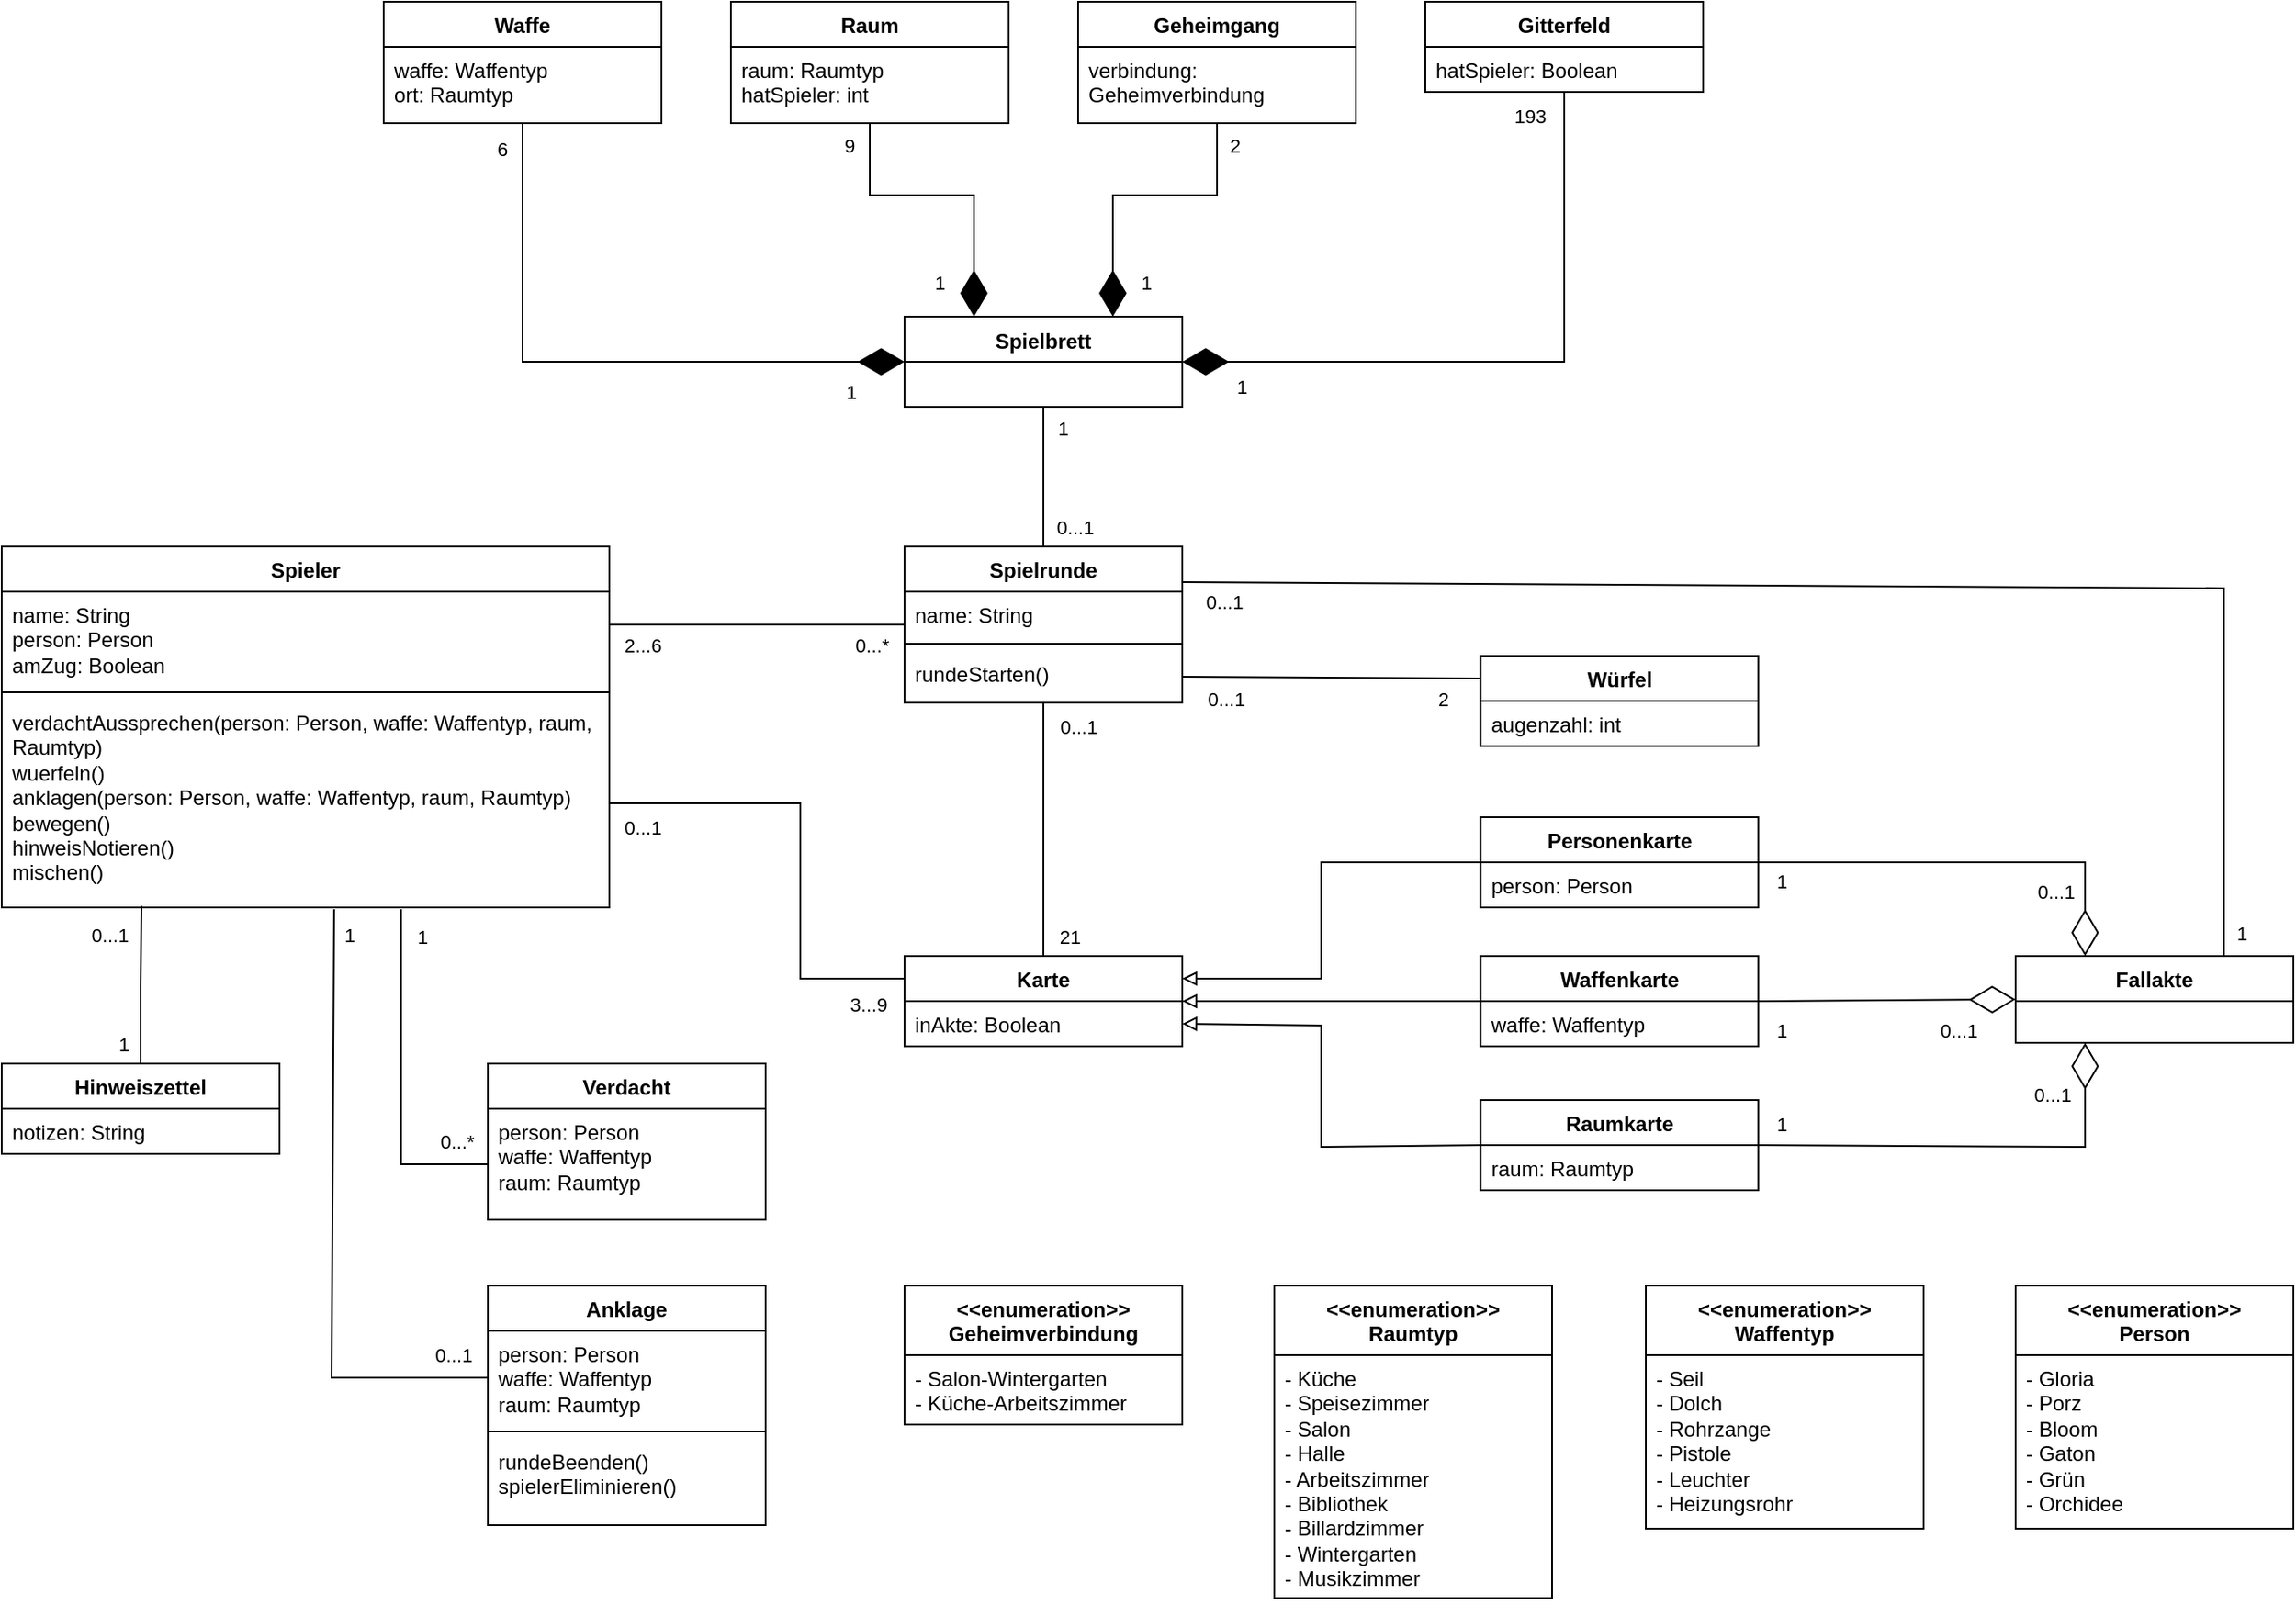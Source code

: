 <mxfile version="22.0.8" type="device">
  <diagram id="C5RBs43oDa-KdzZeNtuy" name="Page-1">
    <mxGraphModel dx="348" dy="2465" grid="1" gridSize="10" guides="1" tooltips="1" connect="1" arrows="1" fold="1" page="1" pageScale="1" pageWidth="1200" pageHeight="1600" math="0" shadow="0">
      <root>
        <mxCell id="WIyWlLk6GJQsqaUBKTNV-0" />
        <mxCell id="WIyWlLk6GJQsqaUBKTNV-1" parent="WIyWlLk6GJQsqaUBKTNV-0" />
        <mxCell id="2A51FFmfcyyqZft2rROz-165" value="&amp;lt;&amp;lt;enumeration&amp;gt;&amp;gt;&lt;br&gt;Person" style="swimlane;fontStyle=1;align=center;verticalAlign=top;childLayout=stackLayout;horizontal=1;startSize=40;horizontalStack=0;resizeParent=1;resizeParentMax=0;resizeLast=0;collapsible=1;marginBottom=0;whiteSpace=wrap;html=1;" vertex="1" parent="WIyWlLk6GJQsqaUBKTNV-1">
          <mxGeometry x="2410" y="-810" width="160" height="140" as="geometry" />
        </mxCell>
        <mxCell id="2A51FFmfcyyqZft2rROz-166" value="- Gloria&lt;br&gt;- Porz&lt;br&gt;- Bloom&lt;br style=&quot;border-color: var(--border-color);&quot;&gt;- Gaton&lt;br&gt;- Grün&lt;br style=&quot;border-color: var(--border-color);&quot;&gt;- Orchidee" style="text;strokeColor=none;fillColor=none;align=left;verticalAlign=top;spacingLeft=4;spacingRight=4;overflow=hidden;rotatable=0;points=[[0,0.5],[1,0.5]];portConstraint=eastwest;whiteSpace=wrap;html=1;" vertex="1" parent="2A51FFmfcyyqZft2rROz-165">
          <mxGeometry y="40" width="160" height="100" as="geometry" />
        </mxCell>
        <mxCell id="2A51FFmfcyyqZft2rROz-169" value="&amp;lt;&amp;lt;enumeration&amp;gt;&amp;gt;&lt;br&gt;Waffentyp" style="swimlane;fontStyle=1;align=center;verticalAlign=top;childLayout=stackLayout;horizontal=1;startSize=40;horizontalStack=0;resizeParent=1;resizeParentMax=0;resizeLast=0;collapsible=1;marginBottom=0;whiteSpace=wrap;html=1;" vertex="1" parent="WIyWlLk6GJQsqaUBKTNV-1">
          <mxGeometry x="2197" y="-810" width="160" height="140" as="geometry" />
        </mxCell>
        <mxCell id="2A51FFmfcyyqZft2rROz-170" value="- Seil&lt;br&gt;- Dolch&lt;br&gt;- Rohrzange&lt;br style=&quot;border-color: var(--border-color);&quot;&gt;- Pistole&lt;br&gt;- Leuchter&lt;br style=&quot;border-color: var(--border-color);&quot;&gt;- Heizungsrohr" style="text;strokeColor=none;fillColor=none;align=left;verticalAlign=top;spacingLeft=4;spacingRight=4;overflow=hidden;rotatable=0;points=[[0,0.5],[1,0.5]];portConstraint=eastwest;whiteSpace=wrap;html=1;" vertex="1" parent="2A51FFmfcyyqZft2rROz-169">
          <mxGeometry y="40" width="160" height="100" as="geometry" />
        </mxCell>
        <mxCell id="2A51FFmfcyyqZft2rROz-171" value="&amp;lt;&amp;lt;enumeration&amp;gt;&amp;gt;&lt;br&gt;Raumtyp" style="swimlane;fontStyle=1;align=center;verticalAlign=top;childLayout=stackLayout;horizontal=1;startSize=40;horizontalStack=0;resizeParent=1;resizeParentMax=0;resizeLast=0;collapsible=1;marginBottom=0;whiteSpace=wrap;html=1;" vertex="1" parent="WIyWlLk6GJQsqaUBKTNV-1">
          <mxGeometry x="1983" y="-810" width="160" height="180" as="geometry" />
        </mxCell>
        <mxCell id="2A51FFmfcyyqZft2rROz-172" value="- Küche&lt;br style=&quot;border-color: var(--border-color);&quot;&gt;- Speisezimmer&lt;br style=&quot;border-color: var(--border-color);&quot;&gt;- Salon&lt;br style=&quot;border-color: var(--border-color);&quot;&gt;- Halle&lt;br style=&quot;border-color: var(--border-color);&quot;&gt;- Arbeitszimmer&lt;br style=&quot;border-color: var(--border-color);&quot;&gt;- Bibliothek&lt;br&gt;- Billardzimmer&lt;br style=&quot;border-color: var(--border-color);&quot;&gt;- Wintergarten&lt;br style=&quot;border-color: var(--border-color);&quot;&gt;- Musikzimmer" style="text;strokeColor=none;fillColor=none;align=left;verticalAlign=top;spacingLeft=4;spacingRight=4;overflow=hidden;rotatable=0;points=[[0,0.5],[1,0.5]];portConstraint=eastwest;whiteSpace=wrap;html=1;" vertex="1" parent="2A51FFmfcyyqZft2rROz-171">
          <mxGeometry y="40" width="160" height="140" as="geometry" />
        </mxCell>
        <mxCell id="2A51FFmfcyyqZft2rROz-175" value="&amp;lt;&amp;lt;enumeration&amp;gt;&amp;gt;&lt;br&gt;Geheimverbindung" style="swimlane;fontStyle=1;align=center;verticalAlign=top;childLayout=stackLayout;horizontal=1;startSize=40;horizontalStack=0;resizeParent=1;resizeParentMax=0;resizeLast=0;collapsible=1;marginBottom=0;whiteSpace=wrap;html=1;" vertex="1" parent="WIyWlLk6GJQsqaUBKTNV-1">
          <mxGeometry x="1770" y="-810" width="160" height="80" as="geometry" />
        </mxCell>
        <mxCell id="2A51FFmfcyyqZft2rROz-176" value="- Salon-Wintergarten&lt;br&gt;- Küche-Arbeitszimmer" style="text;strokeColor=none;fillColor=none;align=left;verticalAlign=top;spacingLeft=4;spacingRight=4;overflow=hidden;rotatable=0;points=[[0,0.5],[1,0.5]];portConstraint=eastwest;whiteSpace=wrap;html=1;" vertex="1" parent="2A51FFmfcyyqZft2rROz-175">
          <mxGeometry y="40" width="160" height="40" as="geometry" />
        </mxCell>
        <mxCell id="2A51FFmfcyyqZft2rROz-189" value="Spieler" style="swimlane;fontStyle=1;align=center;verticalAlign=top;childLayout=stackLayout;horizontal=1;startSize=26;horizontalStack=0;resizeParent=1;resizeParentMax=0;resizeLast=0;collapsible=1;marginBottom=0;whiteSpace=wrap;html=1;" vertex="1" parent="WIyWlLk6GJQsqaUBKTNV-1">
          <mxGeometry x="1250" y="-1236" width="350" height="208" as="geometry" />
        </mxCell>
        <mxCell id="2A51FFmfcyyqZft2rROz-190" value="name: String&lt;br&gt;person: Person&lt;br&gt;amZug: Boolean" style="text;strokeColor=none;fillColor=none;align=left;verticalAlign=top;spacingLeft=4;spacingRight=4;overflow=hidden;rotatable=0;points=[[0,0.5],[1,0.5]];portConstraint=eastwest;whiteSpace=wrap;html=1;" vertex="1" parent="2A51FFmfcyyqZft2rROz-189">
          <mxGeometry y="26" width="350" height="54" as="geometry" />
        </mxCell>
        <mxCell id="2A51FFmfcyyqZft2rROz-191" value="" style="line;strokeWidth=1;fillColor=none;align=left;verticalAlign=middle;spacingTop=-1;spacingLeft=3;spacingRight=3;rotatable=0;labelPosition=right;points=[];portConstraint=eastwest;strokeColor=inherit;" vertex="1" parent="2A51FFmfcyyqZft2rROz-189">
          <mxGeometry y="80" width="350" height="8" as="geometry" />
        </mxCell>
        <mxCell id="2A51FFmfcyyqZft2rROz-192" value="verdachtAussprechen(person: Person, waffe: Waffentyp, raum, Raumtyp)&lt;br&gt;wuerfeln()&lt;br&gt;anklagen(person: Person, waffe: Waffentyp, raum, Raumtyp)&lt;br&gt;bewegen()&lt;br&gt;hinweisNotieren()&lt;br&gt;mischen()&lt;br&gt;&lt;br&gt;" style="text;strokeColor=none;fillColor=none;align=left;verticalAlign=top;spacingLeft=4;spacingRight=4;overflow=hidden;rotatable=0;points=[[0,0.5],[1,0.5]];portConstraint=eastwest;whiteSpace=wrap;html=1;" vertex="1" parent="2A51FFmfcyyqZft2rROz-189">
          <mxGeometry y="88" width="350" height="120" as="geometry" />
        </mxCell>
        <mxCell id="2A51FFmfcyyqZft2rROz-195" style="edgeStyle=orthogonalEdgeStyle;rounded=0;orthogonalLoop=1;jettySize=auto;html=1;exitX=0.5;exitY=0;exitDx=0;exitDy=0;entryX=0.23;entryY=0.993;entryDx=0;entryDy=0;entryPerimeter=0;endArrow=none;endFill=0;" edge="1" parent="WIyWlLk6GJQsqaUBKTNV-1" source="2A51FFmfcyyqZft2rROz-193" target="2A51FFmfcyyqZft2rROz-192">
          <mxGeometry relative="1" as="geometry">
            <mxPoint x="1190" y="-1060" as="targetPoint" />
          </mxGeometry>
        </mxCell>
        <mxCell id="2A51FFmfcyyqZft2rROz-196" value="1" style="edgeLabel;html=1;align=center;verticalAlign=middle;resizable=0;points=[];" vertex="1" connectable="0" parent="2A51FFmfcyyqZft2rROz-195">
          <mxGeometry x="0.043" y="2" relative="1" as="geometry">
            <mxPoint x="-9" y="36" as="offset" />
          </mxGeometry>
        </mxCell>
        <mxCell id="2A51FFmfcyyqZft2rROz-197" value="0...1" style="edgeLabel;html=1;align=center;verticalAlign=middle;resizable=0;points=[];" vertex="1" connectable="0" parent="2A51FFmfcyyqZft2rROz-195">
          <mxGeometry x="0.45" y="-1" relative="1" as="geometry">
            <mxPoint x="-20" y="-9" as="offset" />
          </mxGeometry>
        </mxCell>
        <mxCell id="2A51FFmfcyyqZft2rROz-193" value="Hinweiszettel" style="swimlane;fontStyle=1;align=center;verticalAlign=top;childLayout=stackLayout;horizontal=1;startSize=26;horizontalStack=0;resizeParent=1;resizeParentMax=0;resizeLast=0;collapsible=1;marginBottom=0;whiteSpace=wrap;html=1;" vertex="1" parent="WIyWlLk6GJQsqaUBKTNV-1">
          <mxGeometry x="1250" y="-938" width="160" height="52" as="geometry" />
        </mxCell>
        <mxCell id="2A51FFmfcyyqZft2rROz-194" value="notizen: String" style="text;strokeColor=none;fillColor=none;align=left;verticalAlign=top;spacingLeft=4;spacingRight=4;overflow=hidden;rotatable=0;points=[[0,0.5],[1,0.5]];portConstraint=eastwest;whiteSpace=wrap;html=1;" vertex="1" parent="2A51FFmfcyyqZft2rROz-193">
          <mxGeometry y="26" width="160" height="26" as="geometry" />
        </mxCell>
        <mxCell id="2A51FFmfcyyqZft2rROz-276" style="edgeStyle=none;rounded=0;orthogonalLoop=1;jettySize=auto;html=1;exitX=1;exitY=0.25;exitDx=0;exitDy=0;entryX=0.75;entryY=0;entryDx=0;entryDy=0;endArrow=none;endFill=0;" edge="1" parent="WIyWlLk6GJQsqaUBKTNV-1" target="2A51FFmfcyyqZft2rROz-266">
          <mxGeometry relative="1" as="geometry">
            <mxPoint x="2530" y="-1002" as="targetPoint" />
            <mxPoint x="1930.0" y="-1215.5" as="sourcePoint" />
            <Array as="points">
              <mxPoint x="2530" y="-1212" />
            </Array>
          </mxGeometry>
        </mxCell>
        <mxCell id="2A51FFmfcyyqZft2rROz-277" value="1" style="edgeLabel;html=1;align=center;verticalAlign=middle;resizable=0;points=[];" vertex="1" connectable="0" parent="2A51FFmfcyyqZft2rROz-276">
          <mxGeometry x="0.914" y="1" relative="1" as="geometry">
            <mxPoint x="9" y="22" as="offset" />
          </mxGeometry>
        </mxCell>
        <mxCell id="2A51FFmfcyyqZft2rROz-278" value="0...1" style="edgeLabel;html=1;align=center;verticalAlign=middle;resizable=0;points=[];" vertex="1" connectable="0" parent="2A51FFmfcyyqZft2rROz-276">
          <mxGeometry x="-0.908" y="-1" relative="1" as="geometry">
            <mxPoint x="-14" y="10" as="offset" />
          </mxGeometry>
        </mxCell>
        <mxCell id="2A51FFmfcyyqZft2rROz-198" value="Spielrunde" style="swimlane;fontStyle=1;align=center;verticalAlign=top;childLayout=stackLayout;horizontal=1;startSize=26;horizontalStack=0;resizeParent=1;resizeParentMax=0;resizeLast=0;collapsible=1;marginBottom=0;whiteSpace=wrap;html=1;" vertex="1" parent="WIyWlLk6GJQsqaUBKTNV-1">
          <mxGeometry x="1770" y="-1236" width="160" height="90" as="geometry">
            <mxRectangle x="1960" y="204" width="100" height="30" as="alternateBounds" />
          </mxGeometry>
        </mxCell>
        <mxCell id="2A51FFmfcyyqZft2rROz-199" value="name: String" style="text;strokeColor=none;fillColor=none;align=left;verticalAlign=top;spacingLeft=4;spacingRight=4;overflow=hidden;rotatable=0;points=[[0,0.5],[1,0.5]];portConstraint=eastwest;whiteSpace=wrap;html=1;" vertex="1" parent="2A51FFmfcyyqZft2rROz-198">
          <mxGeometry y="26" width="160" height="26" as="geometry" />
        </mxCell>
        <mxCell id="2A51FFmfcyyqZft2rROz-200" value="" style="line;strokeWidth=1;fillColor=none;align=left;verticalAlign=middle;spacingTop=-1;spacingLeft=3;spacingRight=3;rotatable=0;labelPosition=right;points=[];portConstraint=eastwest;strokeColor=inherit;" vertex="1" parent="2A51FFmfcyyqZft2rROz-198">
          <mxGeometry y="52" width="160" height="8" as="geometry" />
        </mxCell>
        <mxCell id="2A51FFmfcyyqZft2rROz-201" value="rundeStarten()" style="text;strokeColor=none;fillColor=none;align=left;verticalAlign=top;spacingLeft=4;spacingRight=4;overflow=hidden;rotatable=0;points=[[0,0.5],[1,0.5]];portConstraint=eastwest;whiteSpace=wrap;html=1;" vertex="1" parent="2A51FFmfcyyqZft2rROz-198">
          <mxGeometry y="60" width="160" height="30" as="geometry" />
        </mxCell>
        <mxCell id="2A51FFmfcyyqZft2rROz-232" style="edgeStyle=none;rounded=0;orthogonalLoop=1;jettySize=auto;html=1;exitX=0.5;exitY=0;exitDx=0;exitDy=0;endArrow=none;endFill=0;" edge="1" parent="WIyWlLk6GJQsqaUBKTNV-1" source="2A51FFmfcyyqZft2rROz-202" target="2A51FFmfcyyqZft2rROz-198">
          <mxGeometry relative="1" as="geometry" />
        </mxCell>
        <mxCell id="2A51FFmfcyyqZft2rROz-233" value="0...1" style="edgeLabel;html=1;align=center;verticalAlign=middle;resizable=0;points=[];" vertex="1" connectable="0" parent="2A51FFmfcyyqZft2rROz-232">
          <mxGeometry x="0.682" y="-3" relative="1" as="geometry">
            <mxPoint x="17" y="-9" as="offset" />
          </mxGeometry>
        </mxCell>
        <mxCell id="2A51FFmfcyyqZft2rROz-234" value="21" style="edgeLabel;html=1;align=center;verticalAlign=middle;resizable=0;points=[];" vertex="1" connectable="0" parent="2A51FFmfcyyqZft2rROz-232">
          <mxGeometry x="-0.567" relative="1" as="geometry">
            <mxPoint x="15" y="20" as="offset" />
          </mxGeometry>
        </mxCell>
        <mxCell id="2A51FFmfcyyqZft2rROz-202" value="Karte" style="swimlane;fontStyle=1;align=center;verticalAlign=top;childLayout=stackLayout;horizontal=1;startSize=26;horizontalStack=0;resizeParent=1;resizeParentMax=0;resizeLast=0;collapsible=1;marginBottom=0;whiteSpace=wrap;html=1;" vertex="1" parent="WIyWlLk6GJQsqaUBKTNV-1">
          <mxGeometry x="1770" y="-1000" width="160" height="52" as="geometry" />
        </mxCell>
        <mxCell id="2A51FFmfcyyqZft2rROz-203" value="inAkte: Boolean" style="text;strokeColor=none;fillColor=none;align=left;verticalAlign=top;spacingLeft=4;spacingRight=4;overflow=hidden;rotatable=0;points=[[0,0.5],[1,0.5]];portConstraint=eastwest;whiteSpace=wrap;html=1;" vertex="1" parent="2A51FFmfcyyqZft2rROz-202">
          <mxGeometry y="26" width="160" height="26" as="geometry" />
        </mxCell>
        <mxCell id="2A51FFmfcyyqZft2rROz-210" style="edgeStyle=none;rounded=0;orthogonalLoop=1;jettySize=auto;html=1;endArrow=none;endFill=0;entryX=0;entryY=0.5;entryDx=0;entryDy=0;exitX=0.999;exitY=0.352;exitDx=0;exitDy=0;exitPerimeter=0;" edge="1" parent="WIyWlLk6GJQsqaUBKTNV-1" source="2A51FFmfcyyqZft2rROz-190" target="2A51FFmfcyyqZft2rROz-198">
          <mxGeometry relative="1" as="geometry">
            <mxPoint x="1600" y="-1191" as="sourcePoint" />
            <mxPoint x="1760" y="-1210" as="targetPoint" />
          </mxGeometry>
        </mxCell>
        <mxCell id="2A51FFmfcyyqZft2rROz-212" value="2...6" style="edgeLabel;html=1;align=center;verticalAlign=middle;resizable=0;points=[];" vertex="1" connectable="0" parent="2A51FFmfcyyqZft2rROz-210">
          <mxGeometry x="-0.608" y="-3" relative="1" as="geometry">
            <mxPoint x="-14" y="9" as="offset" />
          </mxGeometry>
        </mxCell>
        <mxCell id="2A51FFmfcyyqZft2rROz-213" value="0...*" style="edgeLabel;html=1;align=center;verticalAlign=middle;resizable=0;points=[];" vertex="1" connectable="0" parent="2A51FFmfcyyqZft2rROz-210">
          <mxGeometry x="0.646" y="-1" relative="1" as="geometry">
            <mxPoint x="11" y="11" as="offset" />
          </mxGeometry>
        </mxCell>
        <mxCell id="2A51FFmfcyyqZft2rROz-214" style="edgeStyle=none;rounded=0;orthogonalLoop=1;jettySize=auto;html=1;exitX=1;exitY=0.5;exitDx=0;exitDy=0;entryX=0;entryY=0.25;entryDx=0;entryDy=0;endArrow=none;endFill=0;" edge="1" parent="WIyWlLk6GJQsqaUBKTNV-1" source="2A51FFmfcyyqZft2rROz-192" target="2A51FFmfcyyqZft2rROz-202">
          <mxGeometry relative="1" as="geometry">
            <Array as="points">
              <mxPoint x="1710" y="-1088" />
              <mxPoint x="1710" y="-987" />
            </Array>
          </mxGeometry>
        </mxCell>
        <mxCell id="2A51FFmfcyyqZft2rROz-215" value="0...1" style="edgeLabel;html=1;align=center;verticalAlign=middle;resizable=0;points=[];" vertex="1" connectable="0" parent="2A51FFmfcyyqZft2rROz-214">
          <mxGeometry x="-0.654" y="2" relative="1" as="geometry">
            <mxPoint x="-28" y="16" as="offset" />
          </mxGeometry>
        </mxCell>
        <mxCell id="2A51FFmfcyyqZft2rROz-216" value="3...9" style="edgeLabel;html=1;align=center;verticalAlign=middle;resizable=0;points=[];" vertex="1" connectable="0" parent="2A51FFmfcyyqZft2rROz-214">
          <mxGeometry x="0.639" y="-1" relative="1" as="geometry">
            <mxPoint x="28" y="14" as="offset" />
          </mxGeometry>
        </mxCell>
        <mxCell id="2A51FFmfcyyqZft2rROz-217" value="Würfel" style="swimlane;fontStyle=1;align=center;verticalAlign=top;childLayout=stackLayout;horizontal=1;startSize=26;horizontalStack=0;resizeParent=1;resizeParentMax=0;resizeLast=0;collapsible=1;marginBottom=0;whiteSpace=wrap;html=1;" vertex="1" parent="WIyWlLk6GJQsqaUBKTNV-1">
          <mxGeometry x="2101.8" y="-1173" width="160" height="52" as="geometry" />
        </mxCell>
        <mxCell id="2A51FFmfcyyqZft2rROz-218" value="augenzahl: int" style="text;strokeColor=none;fillColor=none;align=left;verticalAlign=top;spacingLeft=4;spacingRight=4;overflow=hidden;rotatable=0;points=[[0,0.5],[1,0.5]];portConstraint=eastwest;whiteSpace=wrap;html=1;" vertex="1" parent="2A51FFmfcyyqZft2rROz-217">
          <mxGeometry y="26" width="160" height="26" as="geometry" />
        </mxCell>
        <mxCell id="2A51FFmfcyyqZft2rROz-219" style="edgeStyle=none;rounded=0;orthogonalLoop=1;jettySize=auto;html=1;exitX=1;exitY=0.5;exitDx=0;exitDy=0;entryX=0;entryY=0.25;entryDx=0;entryDy=0;endArrow=none;endFill=0;" edge="1" parent="WIyWlLk6GJQsqaUBKTNV-1" source="2A51FFmfcyyqZft2rROz-201" target="2A51FFmfcyyqZft2rROz-217">
          <mxGeometry relative="1" as="geometry" />
        </mxCell>
        <mxCell id="2A51FFmfcyyqZft2rROz-220" value="0...1" style="edgeLabel;html=1;align=center;verticalAlign=middle;resizable=0;points=[];" vertex="1" connectable="0" parent="2A51FFmfcyyqZft2rROz-219">
          <mxGeometry x="-0.608" relative="1" as="geometry">
            <mxPoint x="-9" y="13" as="offset" />
          </mxGeometry>
        </mxCell>
        <mxCell id="2A51FFmfcyyqZft2rROz-221" value="2" style="edgeLabel;html=1;align=center;verticalAlign=middle;resizable=0;points=[];" vertex="1" connectable="0" parent="2A51FFmfcyyqZft2rROz-219">
          <mxGeometry x="0.736" y="-1" relative="1" as="geometry">
            <mxPoint x="1" y="11" as="offset" />
          </mxGeometry>
        </mxCell>
        <mxCell id="2A51FFmfcyyqZft2rROz-228" style="edgeStyle=none;rounded=0;orthogonalLoop=1;jettySize=auto;html=1;exitX=0;exitY=0.5;exitDx=0;exitDy=0;entryX=1;entryY=0.25;entryDx=0;entryDy=0;endArrow=block;endFill=0;" edge="1" parent="WIyWlLk6GJQsqaUBKTNV-1" source="2A51FFmfcyyqZft2rROz-222" target="2A51FFmfcyyqZft2rROz-202">
          <mxGeometry relative="1" as="geometry">
            <Array as="points">
              <mxPoint x="2010" y="-1054" />
              <mxPoint x="2010" y="-987" />
            </Array>
          </mxGeometry>
        </mxCell>
        <mxCell id="2A51FFmfcyyqZft2rROz-222" value="Personenkarte" style="swimlane;fontStyle=1;align=center;verticalAlign=top;childLayout=stackLayout;horizontal=1;startSize=26;horizontalStack=0;resizeParent=1;resizeParentMax=0;resizeLast=0;collapsible=1;marginBottom=0;whiteSpace=wrap;html=1;" vertex="1" parent="WIyWlLk6GJQsqaUBKTNV-1">
          <mxGeometry x="2101.8" y="-1080" width="160" height="52" as="geometry" />
        </mxCell>
        <mxCell id="2A51FFmfcyyqZft2rROz-223" value="person: Person" style="text;strokeColor=none;fillColor=none;align=left;verticalAlign=top;spacingLeft=4;spacingRight=4;overflow=hidden;rotatable=0;points=[[0,0.5],[1,0.5]];portConstraint=eastwest;whiteSpace=wrap;html=1;" vertex="1" parent="2A51FFmfcyyqZft2rROz-222">
          <mxGeometry y="26" width="160" height="26" as="geometry" />
        </mxCell>
        <mxCell id="2A51FFmfcyyqZft2rROz-229" style="edgeStyle=none;rounded=0;orthogonalLoop=1;jettySize=auto;html=1;exitX=0;exitY=0.5;exitDx=0;exitDy=0;entryX=1;entryY=0.5;entryDx=0;entryDy=0;endArrow=block;endFill=0;" edge="1" parent="WIyWlLk6GJQsqaUBKTNV-1" source="2A51FFmfcyyqZft2rROz-224" target="2A51FFmfcyyqZft2rROz-202">
          <mxGeometry relative="1" as="geometry" />
        </mxCell>
        <mxCell id="2A51FFmfcyyqZft2rROz-224" value="Waffenkarte" style="swimlane;fontStyle=1;align=center;verticalAlign=top;childLayout=stackLayout;horizontal=1;startSize=26;horizontalStack=0;resizeParent=1;resizeParentMax=0;resizeLast=0;collapsible=1;marginBottom=0;whiteSpace=wrap;html=1;" vertex="1" parent="WIyWlLk6GJQsqaUBKTNV-1">
          <mxGeometry x="2101.8" y="-1000" width="160" height="52" as="geometry" />
        </mxCell>
        <mxCell id="2A51FFmfcyyqZft2rROz-225" value="waffe: Waffentyp" style="text;strokeColor=none;fillColor=none;align=left;verticalAlign=top;spacingLeft=4;spacingRight=4;overflow=hidden;rotatable=0;points=[[0,0.5],[1,0.5]];portConstraint=eastwest;whiteSpace=wrap;html=1;" vertex="1" parent="2A51FFmfcyyqZft2rROz-224">
          <mxGeometry y="26" width="160" height="26" as="geometry" />
        </mxCell>
        <mxCell id="2A51FFmfcyyqZft2rROz-230" style="edgeStyle=none;rounded=0;orthogonalLoop=1;jettySize=auto;html=1;exitX=0;exitY=0.5;exitDx=0;exitDy=0;entryX=1;entryY=0.5;entryDx=0;entryDy=0;endArrow=block;endFill=0;" edge="1" parent="WIyWlLk6GJQsqaUBKTNV-1" source="2A51FFmfcyyqZft2rROz-226" target="2A51FFmfcyyqZft2rROz-203">
          <mxGeometry relative="1" as="geometry">
            <Array as="points">
              <mxPoint x="2010" y="-890" />
              <mxPoint x="2010" y="-960" />
            </Array>
          </mxGeometry>
        </mxCell>
        <mxCell id="2A51FFmfcyyqZft2rROz-226" value="Raumkarte" style="swimlane;fontStyle=1;align=center;verticalAlign=top;childLayout=stackLayout;horizontal=1;startSize=26;horizontalStack=0;resizeParent=1;resizeParentMax=0;resizeLast=0;collapsible=1;marginBottom=0;whiteSpace=wrap;html=1;" vertex="1" parent="WIyWlLk6GJQsqaUBKTNV-1">
          <mxGeometry x="2101.8" y="-917" width="160" height="52" as="geometry" />
        </mxCell>
        <mxCell id="2A51FFmfcyyqZft2rROz-227" value="raum: Raumtyp" style="text;strokeColor=none;fillColor=none;align=left;verticalAlign=top;spacingLeft=4;spacingRight=4;overflow=hidden;rotatable=0;points=[[0,0.5],[1,0.5]];portConstraint=eastwest;whiteSpace=wrap;html=1;" vertex="1" parent="2A51FFmfcyyqZft2rROz-226">
          <mxGeometry y="26" width="160" height="26" as="geometry" />
        </mxCell>
        <mxCell id="2A51FFmfcyyqZft2rROz-235" value="Gitterfeld" style="swimlane;fontStyle=1;align=center;verticalAlign=top;childLayout=stackLayout;horizontal=1;startSize=26;horizontalStack=0;resizeParent=1;resizeParentMax=0;resizeLast=0;collapsible=1;marginBottom=0;whiteSpace=wrap;html=1;" vertex="1" parent="WIyWlLk6GJQsqaUBKTNV-1">
          <mxGeometry x="2070" y="-1550" width="160" height="52" as="geometry" />
        </mxCell>
        <mxCell id="2A51FFmfcyyqZft2rROz-236" value="hatSpieler: Boolean" style="text;strokeColor=none;fillColor=none;align=left;verticalAlign=top;spacingLeft=4;spacingRight=4;overflow=hidden;rotatable=0;points=[[0,0.5],[1,0.5]];portConstraint=eastwest;whiteSpace=wrap;html=1;" vertex="1" parent="2A51FFmfcyyqZft2rROz-235">
          <mxGeometry y="26" width="160" height="26" as="geometry" />
        </mxCell>
        <mxCell id="2A51FFmfcyyqZft2rROz-237" value="Raum" style="swimlane;fontStyle=1;align=center;verticalAlign=top;childLayout=stackLayout;horizontal=1;startSize=26;horizontalStack=0;resizeParent=1;resizeParentMax=0;resizeLast=0;collapsible=1;marginBottom=0;whiteSpace=wrap;html=1;" vertex="1" parent="WIyWlLk6GJQsqaUBKTNV-1">
          <mxGeometry x="1670" y="-1550" width="160" height="70" as="geometry" />
        </mxCell>
        <mxCell id="2A51FFmfcyyqZft2rROz-238" value="raum: Raumtyp&lt;br&gt;hatSpieler: int" style="text;strokeColor=none;fillColor=none;align=left;verticalAlign=top;spacingLeft=4;spacingRight=4;overflow=hidden;rotatable=0;points=[[0,0.5],[1,0.5]];portConstraint=eastwest;whiteSpace=wrap;html=1;" vertex="1" parent="2A51FFmfcyyqZft2rROz-237">
          <mxGeometry y="26" width="160" height="44" as="geometry" />
        </mxCell>
        <mxCell id="2A51FFmfcyyqZft2rROz-239" value="Geheimgang" style="swimlane;fontStyle=1;align=center;verticalAlign=top;childLayout=stackLayout;horizontal=1;startSize=26;horizontalStack=0;resizeParent=1;resizeParentMax=0;resizeLast=0;collapsible=1;marginBottom=0;whiteSpace=wrap;html=1;" vertex="1" parent="WIyWlLk6GJQsqaUBKTNV-1">
          <mxGeometry x="1870" y="-1550" width="160" height="70" as="geometry" />
        </mxCell>
        <mxCell id="2A51FFmfcyyqZft2rROz-240" value="verbindung: Geheimverbindung" style="text;strokeColor=none;fillColor=none;align=left;verticalAlign=top;spacingLeft=4;spacingRight=4;overflow=hidden;rotatable=0;points=[[0,0.5],[1,0.5]];portConstraint=eastwest;whiteSpace=wrap;html=1;" vertex="1" parent="2A51FFmfcyyqZft2rROz-239">
          <mxGeometry y="26" width="160" height="44" as="geometry" />
        </mxCell>
        <mxCell id="2A51FFmfcyyqZft2rROz-241" value="Waffe" style="swimlane;fontStyle=1;align=center;verticalAlign=top;childLayout=stackLayout;horizontal=1;startSize=26;horizontalStack=0;resizeParent=1;resizeParentMax=0;resizeLast=0;collapsible=1;marginBottom=0;whiteSpace=wrap;html=1;" vertex="1" parent="WIyWlLk6GJQsqaUBKTNV-1">
          <mxGeometry x="1470" y="-1550" width="160" height="70" as="geometry" />
        </mxCell>
        <mxCell id="2A51FFmfcyyqZft2rROz-242" value="waffe: Waffentyp&lt;br&gt;ort: Raumtyp" style="text;strokeColor=none;fillColor=none;align=left;verticalAlign=top;spacingLeft=4;spacingRight=4;overflow=hidden;rotatable=0;points=[[0,0.5],[1,0.5]];portConstraint=eastwest;whiteSpace=wrap;html=1;" vertex="1" parent="2A51FFmfcyyqZft2rROz-241">
          <mxGeometry y="26" width="160" height="44" as="geometry" />
        </mxCell>
        <mxCell id="2A51FFmfcyyqZft2rROz-248" style="edgeStyle=none;rounded=0;orthogonalLoop=1;jettySize=auto;html=1;exitX=0.5;exitY=1;exitDx=0;exitDy=0;entryX=0.5;entryY=0;entryDx=0;entryDy=0;endArrow=none;endFill=0;" edge="1" parent="WIyWlLk6GJQsqaUBKTNV-1" source="2A51FFmfcyyqZft2rROz-247" target="2A51FFmfcyyqZft2rROz-198">
          <mxGeometry relative="1" as="geometry" />
        </mxCell>
        <mxCell id="2A51FFmfcyyqZft2rROz-249" value="1&lt;br&gt;" style="edgeLabel;html=1;align=center;verticalAlign=middle;resizable=0;points=[];" vertex="1" connectable="0" parent="2A51FFmfcyyqZft2rROz-248">
          <mxGeometry x="-0.679" y="1" relative="1" as="geometry">
            <mxPoint x="10" y="-1" as="offset" />
          </mxGeometry>
        </mxCell>
        <mxCell id="2A51FFmfcyyqZft2rROz-250" value="0...1" style="edgeLabel;html=1;align=center;verticalAlign=middle;resizable=0;points=[];" vertex="1" connectable="0" parent="2A51FFmfcyyqZft2rROz-248">
          <mxGeometry x="0.564" y="3" relative="1" as="geometry">
            <mxPoint x="15" y="6" as="offset" />
          </mxGeometry>
        </mxCell>
        <mxCell id="2A51FFmfcyyqZft2rROz-247" value="Spielbrett" style="swimlane;fontStyle=1;align=center;verticalAlign=top;childLayout=stackLayout;horizontal=1;startSize=26;horizontalStack=0;resizeParent=1;resizeParentMax=0;resizeLast=0;collapsible=1;marginBottom=0;whiteSpace=wrap;html=1;" vertex="1" parent="WIyWlLk6GJQsqaUBKTNV-1">
          <mxGeometry x="1770" y="-1368.5" width="160" height="52" as="geometry" />
        </mxCell>
        <mxCell id="2A51FFmfcyyqZft2rROz-254" value="" style="endArrow=diamondThin;endFill=1;endSize=24;html=1;rounded=0;entryX=0;entryY=0.5;entryDx=0;entryDy=0;exitX=0.5;exitY=1;exitDx=0;exitDy=0;" edge="1" parent="WIyWlLk6GJQsqaUBKTNV-1" source="2A51FFmfcyyqZft2rROz-241" target="2A51FFmfcyyqZft2rROz-247">
          <mxGeometry width="160" relative="1" as="geometry">
            <mxPoint x="1550" y="-1428.5" as="sourcePoint" />
            <mxPoint x="1640" y="-1338.5" as="targetPoint" />
            <Array as="points">
              <mxPoint x="1550" y="-1342.5" />
            </Array>
          </mxGeometry>
        </mxCell>
        <mxCell id="2A51FFmfcyyqZft2rROz-255" value="6" style="edgeLabel;html=1;align=center;verticalAlign=middle;resizable=0;points=[];" vertex="1" connectable="0" parent="2A51FFmfcyyqZft2rROz-254">
          <mxGeometry x="-0.805" y="4" relative="1" as="geometry">
            <mxPoint x="-16" y="-20" as="offset" />
          </mxGeometry>
        </mxCell>
        <mxCell id="2A51FFmfcyyqZft2rROz-256" value="1" style="edgeLabel;html=1;align=center;verticalAlign=middle;resizable=0;points=[];" vertex="1" connectable="0" parent="2A51FFmfcyyqZft2rROz-254">
          <mxGeometry x="0.753" y="2" relative="1" as="geometry">
            <mxPoint x="13" y="19" as="offset" />
          </mxGeometry>
        </mxCell>
        <mxCell id="2A51FFmfcyyqZft2rROz-257" value="" style="endArrow=diamondThin;endFill=1;endSize=24;html=1;rounded=0;entryX=0.25;entryY=0;entryDx=0;entryDy=0;exitX=0.5;exitY=1;exitDx=0;exitDy=0;" edge="1" parent="WIyWlLk6GJQsqaUBKTNV-1" source="2A51FFmfcyyqZft2rROz-237" target="2A51FFmfcyyqZft2rROz-247">
          <mxGeometry width="160" relative="1" as="geometry">
            <mxPoint x="1740" y="-1448.5" as="sourcePoint" />
            <mxPoint x="1720" y="-1304.5" as="targetPoint" />
            <Array as="points">
              <mxPoint x="1750" y="-1438.5" />
              <mxPoint x="1810" y="-1438.5" />
            </Array>
          </mxGeometry>
        </mxCell>
        <mxCell id="2A51FFmfcyyqZft2rROz-258" value="9" style="edgeLabel;html=1;align=center;verticalAlign=middle;resizable=0;points=[];" vertex="1" connectable="0" parent="2A51FFmfcyyqZft2rROz-257">
          <mxGeometry x="-0.805" y="4" relative="1" as="geometry">
            <mxPoint x="-16" y="-4" as="offset" />
          </mxGeometry>
        </mxCell>
        <mxCell id="2A51FFmfcyyqZft2rROz-259" value="1" style="edgeLabel;html=1;align=center;verticalAlign=middle;resizable=0;points=[];" vertex="1" connectable="0" parent="2A51FFmfcyyqZft2rROz-257">
          <mxGeometry x="0.753" y="2" relative="1" as="geometry">
            <mxPoint x="-22" y="1" as="offset" />
          </mxGeometry>
        </mxCell>
        <mxCell id="2A51FFmfcyyqZft2rROz-260" value="" style="endArrow=diamondThin;endFill=1;endSize=24;html=1;rounded=0;entryX=0.75;entryY=0;entryDx=0;entryDy=0;exitX=0.5;exitY=1;exitDx=0;exitDy=0;" edge="1" parent="WIyWlLk6GJQsqaUBKTNV-1" source="2A51FFmfcyyqZft2rROz-239" target="2A51FFmfcyyqZft2rROz-247">
          <mxGeometry width="160" relative="1" as="geometry">
            <mxPoint x="1960" y="-1448.5" as="sourcePoint" />
            <mxPoint x="1920" y="-1369" as="targetPoint" />
            <Array as="points">
              <mxPoint x="1950" y="-1438.5" />
              <mxPoint x="1890" y="-1438.5" />
            </Array>
          </mxGeometry>
        </mxCell>
        <mxCell id="2A51FFmfcyyqZft2rROz-261" value="2" style="edgeLabel;html=1;align=center;verticalAlign=middle;resizable=0;points=[];" vertex="1" connectable="0" parent="2A51FFmfcyyqZft2rROz-260">
          <mxGeometry x="-0.805" y="4" relative="1" as="geometry">
            <mxPoint x="6" y="-4" as="offset" />
          </mxGeometry>
        </mxCell>
        <mxCell id="2A51FFmfcyyqZft2rROz-262" value="1" style="edgeLabel;html=1;align=center;verticalAlign=middle;resizable=0;points=[];" vertex="1" connectable="0" parent="2A51FFmfcyyqZft2rROz-260">
          <mxGeometry x="0.753" y="2" relative="1" as="geometry">
            <mxPoint x="17" y="1" as="offset" />
          </mxGeometry>
        </mxCell>
        <mxCell id="2A51FFmfcyyqZft2rROz-263" value="" style="endArrow=diamondThin;endFill=1;endSize=24;html=1;rounded=0;entryX=1;entryY=0.5;entryDx=0;entryDy=0;exitX=0.5;exitY=1;exitDx=0;exitDy=0;" edge="1" parent="WIyWlLk6GJQsqaUBKTNV-1" source="2A51FFmfcyyqZft2rROz-235" target="2A51FFmfcyyqZft2rROz-247">
          <mxGeometry width="160" relative="1" as="geometry">
            <mxPoint x="2071.8" y="-1440.5" as="sourcePoint" />
            <mxPoint x="2291.8" y="-1316.5" as="targetPoint" />
            <Array as="points">
              <mxPoint x="2150" y="-1342.5" />
            </Array>
          </mxGeometry>
        </mxCell>
        <mxCell id="2A51FFmfcyyqZft2rROz-264" value="193" style="edgeLabel;html=1;align=center;verticalAlign=middle;resizable=0;points=[];" vertex="1" connectable="0" parent="2A51FFmfcyyqZft2rROz-263">
          <mxGeometry x="-0.805" y="4" relative="1" as="geometry">
            <mxPoint x="-24" y="-23" as="offset" />
          </mxGeometry>
        </mxCell>
        <mxCell id="2A51FFmfcyyqZft2rROz-265" value="1" style="edgeLabel;html=1;align=center;verticalAlign=middle;resizable=0;points=[];" vertex="1" connectable="0" parent="2A51FFmfcyyqZft2rROz-263">
          <mxGeometry x="0.753" y="2" relative="1" as="geometry">
            <mxPoint x="-13" y="12" as="offset" />
          </mxGeometry>
        </mxCell>
        <mxCell id="2A51FFmfcyyqZft2rROz-266" value="Fallakte" style="swimlane;fontStyle=1;align=center;verticalAlign=top;childLayout=stackLayout;horizontal=1;startSize=26;horizontalStack=0;resizeParent=1;resizeParentMax=0;resizeLast=0;collapsible=1;marginBottom=0;whiteSpace=wrap;html=1;" vertex="1" parent="WIyWlLk6GJQsqaUBKTNV-1">
          <mxGeometry x="2410" y="-1000" width="160" height="50" as="geometry" />
        </mxCell>
        <mxCell id="2A51FFmfcyyqZft2rROz-267" value="" style="endArrow=diamondThin;endFill=0;endSize=24;html=1;rounded=0;exitX=1;exitY=0.5;exitDx=0;exitDy=0;entryX=0;entryY=0.5;entryDx=0;entryDy=0;" edge="1" parent="WIyWlLk6GJQsqaUBKTNV-1" source="2A51FFmfcyyqZft2rROz-224" target="2A51FFmfcyyqZft2rROz-266">
          <mxGeometry width="160" relative="1" as="geometry">
            <mxPoint x="2332" y="-960" as="sourcePoint" />
            <mxPoint x="2220" y="-721" as="targetPoint" />
          </mxGeometry>
        </mxCell>
        <mxCell id="2A51FFmfcyyqZft2rROz-268" value="1" style="edgeLabel;html=1;align=center;verticalAlign=middle;resizable=0;points=[];" vertex="1" connectable="0" parent="2A51FFmfcyyqZft2rROz-267">
          <mxGeometry x="-0.391" y="5" relative="1" as="geometry">
            <mxPoint x="-32" y="22" as="offset" />
          </mxGeometry>
        </mxCell>
        <mxCell id="2A51FFmfcyyqZft2rROz-269" value="0...1" style="edgeLabel;html=1;align=center;verticalAlign=middle;resizable=0;points=[];" vertex="1" connectable="0" parent="2A51FFmfcyyqZft2rROz-267">
          <mxGeometry x="0.188" y="1" relative="1" as="geometry">
            <mxPoint x="27" y="18" as="offset" />
          </mxGeometry>
        </mxCell>
        <mxCell id="2A51FFmfcyyqZft2rROz-270" value="" style="endArrow=diamondThin;endFill=0;endSize=24;html=1;rounded=0;exitX=1;exitY=0.5;exitDx=0;exitDy=0;entryX=0.25;entryY=0;entryDx=0;entryDy=0;" edge="1" parent="WIyWlLk6GJQsqaUBKTNV-1" source="2A51FFmfcyyqZft2rROz-222" target="2A51FFmfcyyqZft2rROz-266">
          <mxGeometry width="160" relative="1" as="geometry">
            <mxPoint x="2290" y="-1054.21" as="sourcePoint" />
            <mxPoint x="2438" y="-1054.21" as="targetPoint" />
            <Array as="points">
              <mxPoint x="2450" y="-1054" />
            </Array>
          </mxGeometry>
        </mxCell>
        <mxCell id="2A51FFmfcyyqZft2rROz-271" value="1" style="edgeLabel;html=1;align=center;verticalAlign=middle;resizable=0;points=[];" vertex="1" connectable="0" parent="2A51FFmfcyyqZft2rROz-270">
          <mxGeometry x="-0.391" y="5" relative="1" as="geometry">
            <mxPoint x="-61" y="16" as="offset" />
          </mxGeometry>
        </mxCell>
        <mxCell id="2A51FFmfcyyqZft2rROz-272" value="0...1" style="edgeLabel;html=1;align=center;verticalAlign=middle;resizable=0;points=[];" vertex="1" connectable="0" parent="2A51FFmfcyyqZft2rROz-270">
          <mxGeometry x="0.188" y="1" relative="1" as="geometry">
            <mxPoint x="27" y="18" as="offset" />
          </mxGeometry>
        </mxCell>
        <mxCell id="2A51FFmfcyyqZft2rROz-273" value="" style="endArrow=diamondThin;endFill=0;endSize=24;html=1;rounded=0;exitX=1;exitY=0.5;exitDx=0;exitDy=0;entryX=0.25;entryY=1;entryDx=0;entryDy=0;" edge="1" parent="WIyWlLk6GJQsqaUBKTNV-1" source="2A51FFmfcyyqZft2rROz-226" target="2A51FFmfcyyqZft2rROz-266">
          <mxGeometry width="160" relative="1" as="geometry">
            <mxPoint x="2272" y="-1044" as="sourcePoint" />
            <mxPoint x="2460" y="-990" as="targetPoint" />
            <Array as="points">
              <mxPoint x="2450" y="-890" />
            </Array>
          </mxGeometry>
        </mxCell>
        <mxCell id="2A51FFmfcyyqZft2rROz-274" value="1" style="edgeLabel;html=1;align=center;verticalAlign=middle;resizable=0;points=[];" vertex="1" connectable="0" parent="2A51FFmfcyyqZft2rROz-273">
          <mxGeometry x="-0.391" y="5" relative="1" as="geometry">
            <mxPoint x="-63" y="-8" as="offset" />
          </mxGeometry>
        </mxCell>
        <mxCell id="2A51FFmfcyyqZft2rROz-275" value="0...1" style="edgeLabel;html=1;align=center;verticalAlign=middle;resizable=0;points=[];" vertex="1" connectable="0" parent="2A51FFmfcyyqZft2rROz-273">
          <mxGeometry x="0.188" y="1" relative="1" as="geometry">
            <mxPoint x="21" y="-29" as="offset" />
          </mxGeometry>
        </mxCell>
        <mxCell id="2A51FFmfcyyqZft2rROz-294" value="Anklage" style="swimlane;fontStyle=1;align=center;verticalAlign=top;childLayout=stackLayout;horizontal=1;startSize=26;horizontalStack=0;resizeParent=1;resizeParentMax=0;resizeLast=0;collapsible=1;marginBottom=0;whiteSpace=wrap;html=1;" vertex="1" parent="WIyWlLk6GJQsqaUBKTNV-1">
          <mxGeometry x="1530" y="-810" width="160" height="138" as="geometry" />
        </mxCell>
        <mxCell id="2A51FFmfcyyqZft2rROz-295" value="person: Person&lt;br&gt;waffe: Waffentyp&lt;br&gt;raum: Raumtyp" style="text;strokeColor=none;fillColor=none;align=left;verticalAlign=top;spacingLeft=4;spacingRight=4;overflow=hidden;rotatable=0;points=[[0,0.5],[1,0.5]];portConstraint=eastwest;whiteSpace=wrap;html=1;" vertex="1" parent="2A51FFmfcyyqZft2rROz-294">
          <mxGeometry y="26" width="160" height="54" as="geometry" />
        </mxCell>
        <mxCell id="2A51FFmfcyyqZft2rROz-296" value="" style="line;strokeWidth=1;fillColor=none;align=left;verticalAlign=middle;spacingTop=-1;spacingLeft=3;spacingRight=3;rotatable=0;labelPosition=right;points=[];portConstraint=eastwest;strokeColor=inherit;" vertex="1" parent="2A51FFmfcyyqZft2rROz-294">
          <mxGeometry y="80" width="160" height="8" as="geometry" />
        </mxCell>
        <mxCell id="2A51FFmfcyyqZft2rROz-297" value="rundeBeenden()&lt;br&gt;spielerEliminieren()" style="text;strokeColor=none;fillColor=none;align=left;verticalAlign=top;spacingLeft=4;spacingRight=4;overflow=hidden;rotatable=0;points=[[0,0.5],[1,0.5]];portConstraint=eastwest;whiteSpace=wrap;html=1;" vertex="1" parent="2A51FFmfcyyqZft2rROz-294">
          <mxGeometry y="88" width="160" height="50" as="geometry" />
        </mxCell>
        <mxCell id="2A51FFmfcyyqZft2rROz-300" style="edgeStyle=none;rounded=0;orthogonalLoop=1;jettySize=auto;html=1;exitX=0;exitY=0.5;exitDx=0;exitDy=0;endArrow=none;endFill=0;" edge="1" parent="WIyWlLk6GJQsqaUBKTNV-1">
          <mxGeometry relative="1" as="geometry">
            <mxPoint x="1480" y="-1027" as="targetPoint" />
            <mxPoint x="1530" y="-880.0" as="sourcePoint" />
            <Array as="points">
              <mxPoint x="1480" y="-880" />
            </Array>
          </mxGeometry>
        </mxCell>
        <mxCell id="2A51FFmfcyyqZft2rROz-302" value="0...*" style="edgeLabel;html=1;align=center;verticalAlign=middle;resizable=0;points=[];" vertex="1" connectable="0" parent="2A51FFmfcyyqZft2rROz-300">
          <mxGeometry x="-0.768" relative="1" as="geometry">
            <mxPoint x="5" y="-13" as="offset" />
          </mxGeometry>
        </mxCell>
        <mxCell id="2A51FFmfcyyqZft2rROz-303" value="1" style="edgeLabel;html=1;align=center;verticalAlign=middle;resizable=0;points=[];" vertex="1" connectable="0" parent="2A51FFmfcyyqZft2rROz-300">
          <mxGeometry x="0.829" y="1" relative="1" as="geometry">
            <mxPoint x="13" y="-1" as="offset" />
          </mxGeometry>
        </mxCell>
        <mxCell id="2A51FFmfcyyqZft2rROz-298" value="Verdacht" style="swimlane;fontStyle=1;align=center;verticalAlign=top;childLayout=stackLayout;horizontal=1;startSize=26;horizontalStack=0;resizeParent=1;resizeParentMax=0;resizeLast=0;collapsible=1;marginBottom=0;whiteSpace=wrap;html=1;" vertex="1" parent="WIyWlLk6GJQsqaUBKTNV-1">
          <mxGeometry x="1530" y="-938" width="160" height="90" as="geometry" />
        </mxCell>
        <mxCell id="2A51FFmfcyyqZft2rROz-299" value="person: Person&lt;br&gt;waffe: Waffentyp&lt;br&gt;raum: Raumtyp" style="text;strokeColor=none;fillColor=none;align=left;verticalAlign=top;spacingLeft=4;spacingRight=4;overflow=hidden;rotatable=0;points=[[0,0.5],[1,0.5]];portConstraint=eastwest;whiteSpace=wrap;html=1;" vertex="1" parent="2A51FFmfcyyqZft2rROz-298">
          <mxGeometry y="26" width="160" height="64" as="geometry" />
        </mxCell>
        <mxCell id="2A51FFmfcyyqZft2rROz-301" style="edgeStyle=none;rounded=0;orthogonalLoop=1;jettySize=auto;html=1;exitX=0;exitY=0.5;exitDx=0;exitDy=0;entryX=0.547;entryY=1.008;entryDx=0;entryDy=0;entryPerimeter=0;endArrow=none;endFill=0;" edge="1" parent="WIyWlLk6GJQsqaUBKTNV-1" source="2A51FFmfcyyqZft2rROz-295" target="2A51FFmfcyyqZft2rROz-192">
          <mxGeometry relative="1" as="geometry">
            <mxPoint x="1440" y="-860" as="targetPoint" />
            <mxPoint x="1501" y="-713" as="sourcePoint" />
            <Array as="points">
              <mxPoint x="1440" y="-757" />
            </Array>
          </mxGeometry>
        </mxCell>
        <mxCell id="2A51FFmfcyyqZft2rROz-304" value="0...1" style="edgeLabel;html=1;align=center;verticalAlign=middle;resizable=0;points=[];" vertex="1" connectable="0" parent="2A51FFmfcyyqZft2rROz-301">
          <mxGeometry x="-0.828" y="-2" relative="1" as="geometry">
            <mxPoint x="11" y="-11" as="offset" />
          </mxGeometry>
        </mxCell>
        <mxCell id="2A51FFmfcyyqZft2rROz-305" value="1" style="edgeLabel;html=1;align=center;verticalAlign=middle;resizable=0;points=[];" vertex="1" connectable="0" parent="2A51FFmfcyyqZft2rROz-301">
          <mxGeometry x="0.923" y="-1" relative="1" as="geometry">
            <mxPoint x="7" y="1" as="offset" />
          </mxGeometry>
        </mxCell>
      </root>
    </mxGraphModel>
  </diagram>
</mxfile>
